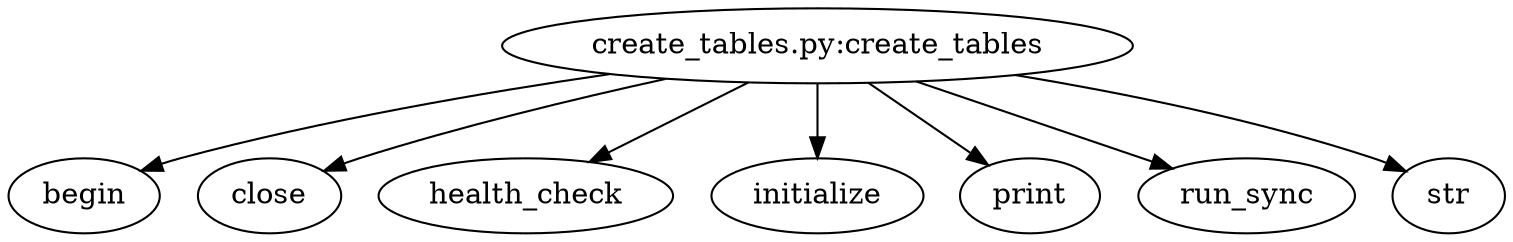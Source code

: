 digraph callgraph {
  "create_tables.py:create_tables" -> "begin";
  "create_tables.py:create_tables" -> "close";
  "create_tables.py:create_tables" -> "health_check";
  "create_tables.py:create_tables" -> "initialize";
  "create_tables.py:create_tables" -> "print";
  "create_tables.py:create_tables" -> "run_sync";
  "create_tables.py:create_tables" -> "str";
}
